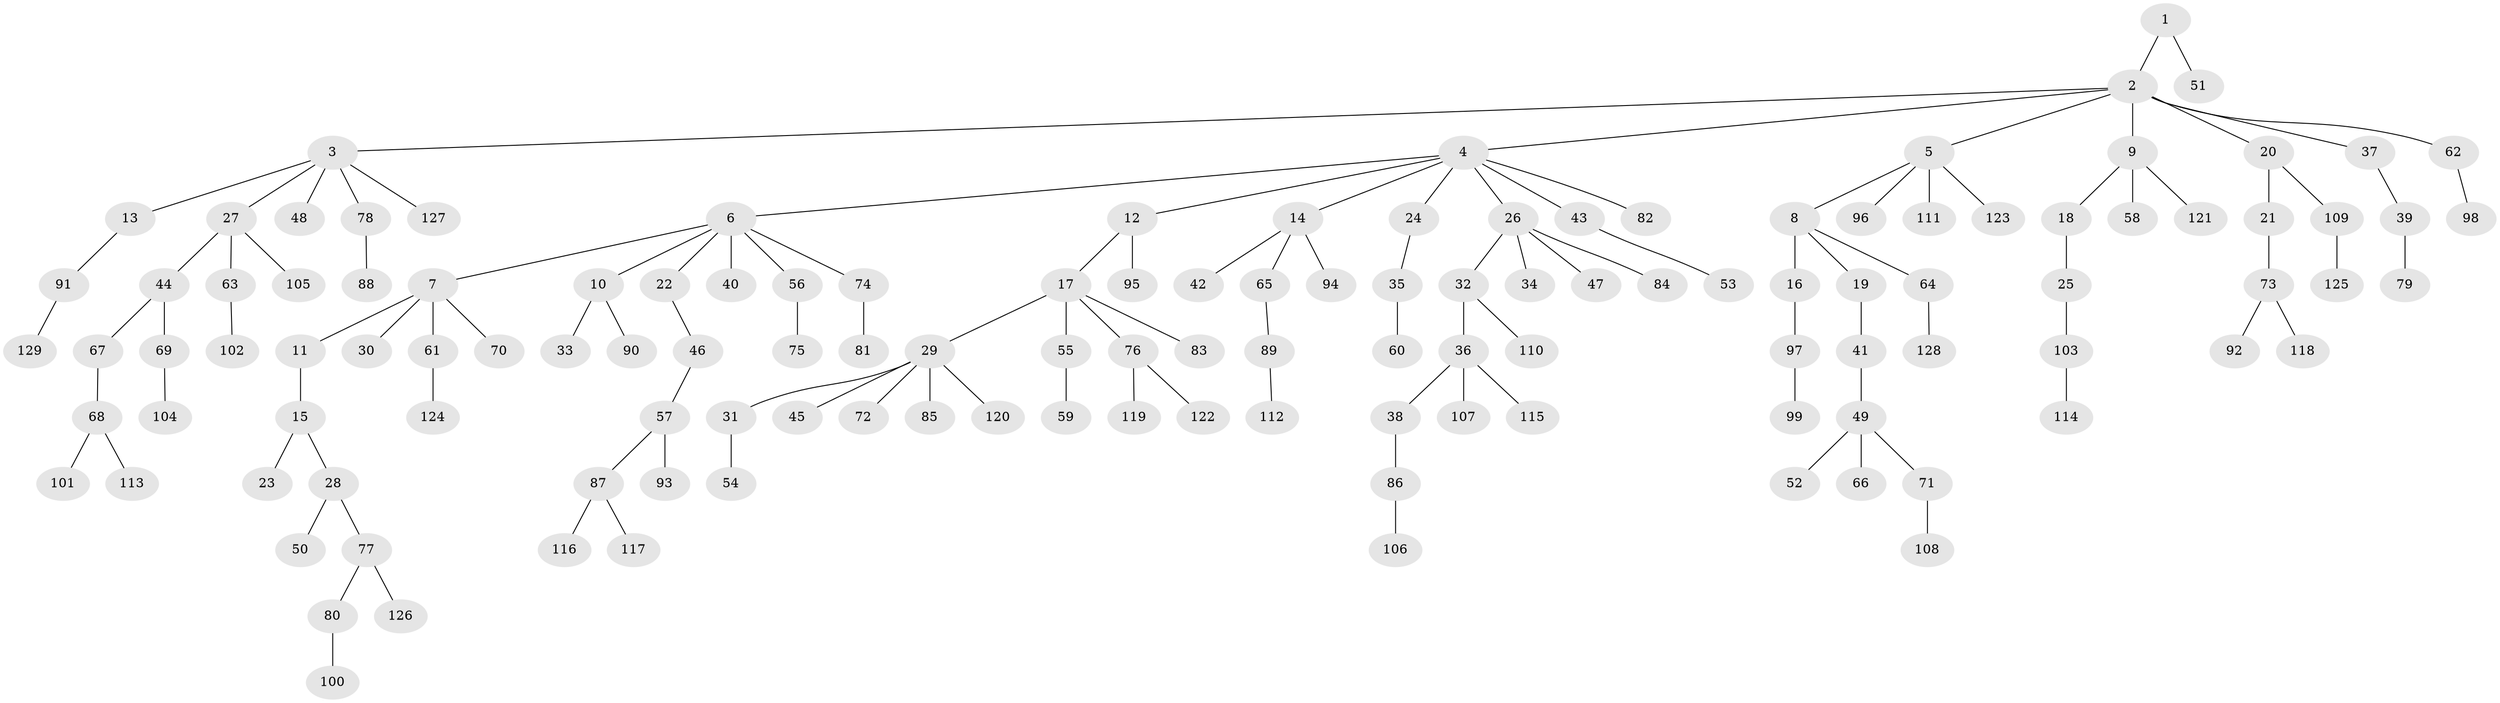 // coarse degree distribution, {1: 0.7012987012987013, 2: 0.18181818181818182, 4: 0.03896103896103896, 5: 0.012987012987012988, 8: 0.025974025974025976, 3: 0.012987012987012988, 28: 0.012987012987012988, 6: 0.012987012987012988}
// Generated by graph-tools (version 1.1) at 2025/55/03/04/25 21:55:42]
// undirected, 129 vertices, 128 edges
graph export_dot {
graph [start="1"]
  node [color=gray90,style=filled];
  1;
  2;
  3;
  4;
  5;
  6;
  7;
  8;
  9;
  10;
  11;
  12;
  13;
  14;
  15;
  16;
  17;
  18;
  19;
  20;
  21;
  22;
  23;
  24;
  25;
  26;
  27;
  28;
  29;
  30;
  31;
  32;
  33;
  34;
  35;
  36;
  37;
  38;
  39;
  40;
  41;
  42;
  43;
  44;
  45;
  46;
  47;
  48;
  49;
  50;
  51;
  52;
  53;
  54;
  55;
  56;
  57;
  58;
  59;
  60;
  61;
  62;
  63;
  64;
  65;
  66;
  67;
  68;
  69;
  70;
  71;
  72;
  73;
  74;
  75;
  76;
  77;
  78;
  79;
  80;
  81;
  82;
  83;
  84;
  85;
  86;
  87;
  88;
  89;
  90;
  91;
  92;
  93;
  94;
  95;
  96;
  97;
  98;
  99;
  100;
  101;
  102;
  103;
  104;
  105;
  106;
  107;
  108;
  109;
  110;
  111;
  112;
  113;
  114;
  115;
  116;
  117;
  118;
  119;
  120;
  121;
  122;
  123;
  124;
  125;
  126;
  127;
  128;
  129;
  1 -- 2;
  1 -- 51;
  2 -- 3;
  2 -- 4;
  2 -- 5;
  2 -- 9;
  2 -- 20;
  2 -- 37;
  2 -- 62;
  3 -- 13;
  3 -- 27;
  3 -- 48;
  3 -- 78;
  3 -- 127;
  4 -- 6;
  4 -- 12;
  4 -- 14;
  4 -- 24;
  4 -- 26;
  4 -- 43;
  4 -- 82;
  5 -- 8;
  5 -- 96;
  5 -- 111;
  5 -- 123;
  6 -- 7;
  6 -- 10;
  6 -- 22;
  6 -- 40;
  6 -- 56;
  6 -- 74;
  7 -- 11;
  7 -- 30;
  7 -- 61;
  7 -- 70;
  8 -- 16;
  8 -- 19;
  8 -- 64;
  9 -- 18;
  9 -- 58;
  9 -- 121;
  10 -- 33;
  10 -- 90;
  11 -- 15;
  12 -- 17;
  12 -- 95;
  13 -- 91;
  14 -- 42;
  14 -- 65;
  14 -- 94;
  15 -- 23;
  15 -- 28;
  16 -- 97;
  17 -- 29;
  17 -- 55;
  17 -- 76;
  17 -- 83;
  18 -- 25;
  19 -- 41;
  20 -- 21;
  20 -- 109;
  21 -- 73;
  22 -- 46;
  24 -- 35;
  25 -- 103;
  26 -- 32;
  26 -- 34;
  26 -- 47;
  26 -- 84;
  27 -- 44;
  27 -- 63;
  27 -- 105;
  28 -- 50;
  28 -- 77;
  29 -- 31;
  29 -- 45;
  29 -- 72;
  29 -- 85;
  29 -- 120;
  31 -- 54;
  32 -- 36;
  32 -- 110;
  35 -- 60;
  36 -- 38;
  36 -- 107;
  36 -- 115;
  37 -- 39;
  38 -- 86;
  39 -- 79;
  41 -- 49;
  43 -- 53;
  44 -- 67;
  44 -- 69;
  46 -- 57;
  49 -- 52;
  49 -- 66;
  49 -- 71;
  55 -- 59;
  56 -- 75;
  57 -- 87;
  57 -- 93;
  61 -- 124;
  62 -- 98;
  63 -- 102;
  64 -- 128;
  65 -- 89;
  67 -- 68;
  68 -- 101;
  68 -- 113;
  69 -- 104;
  71 -- 108;
  73 -- 92;
  73 -- 118;
  74 -- 81;
  76 -- 119;
  76 -- 122;
  77 -- 80;
  77 -- 126;
  78 -- 88;
  80 -- 100;
  86 -- 106;
  87 -- 116;
  87 -- 117;
  89 -- 112;
  91 -- 129;
  97 -- 99;
  103 -- 114;
  109 -- 125;
}
